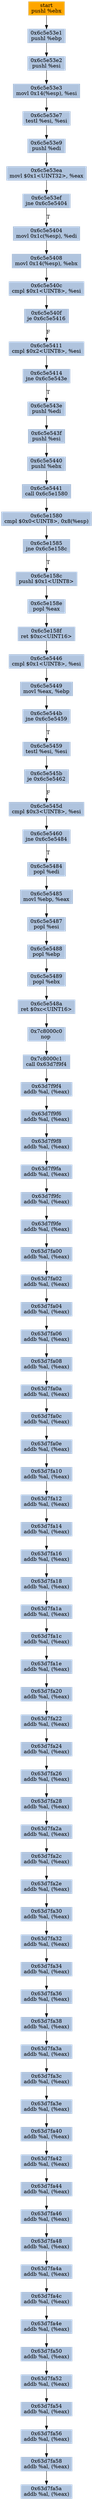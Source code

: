 digraph G {
node[shape=rectangle,style=filled,fillcolor=lightsteelblue,color=lightsteelblue]
bgcolor="transparent"
a0x6c5e53e0pushl_ebx[label="start\npushl %ebx",color="lightgrey",fillcolor="orange"];
a0x6c5e53e1pushl_ebp[label="0x6c5e53e1\npushl %ebp"];
a0x6c5e53e2pushl_esi[label="0x6c5e53e2\npushl %esi"];
a0x6c5e53e3movl_0x14esp__esi[label="0x6c5e53e3\nmovl 0x14(%esp), %esi"];
a0x6c5e53e7testl_esi_esi[label="0x6c5e53e7\ntestl %esi, %esi"];
a0x6c5e53e9pushl_edi[label="0x6c5e53e9\npushl %edi"];
a0x6c5e53eamovl_0x1UINT32_eax[label="0x6c5e53ea\nmovl $0x1<UINT32>, %eax"];
a0x6c5e53efjne_0x6c5e5404[label="0x6c5e53ef\njne 0x6c5e5404"];
a0x6c5e5404movl_0x1cesp__edi[label="0x6c5e5404\nmovl 0x1c(%esp), %edi"];
a0x6c5e5408movl_0x14esp__ebx[label="0x6c5e5408\nmovl 0x14(%esp), %ebx"];
a0x6c5e540ccmpl_0x1UINT8_esi[label="0x6c5e540c\ncmpl $0x1<UINT8>, %esi"];
a0x6c5e540fje_0x6c5e5416[label="0x6c5e540f\nje 0x6c5e5416"];
a0x6c5e5411cmpl_0x2UINT8_esi[label="0x6c5e5411\ncmpl $0x2<UINT8>, %esi"];
a0x6c5e5414jne_0x6c5e543e[label="0x6c5e5414\njne 0x6c5e543e"];
a0x6c5e543epushl_edi[label="0x6c5e543e\npushl %edi"];
a0x6c5e543fpushl_esi[label="0x6c5e543f\npushl %esi"];
a0x6c5e5440pushl_ebx[label="0x6c5e5440\npushl %ebx"];
a0x6c5e5441call_0x6c5e1580[label="0x6c5e5441\ncall 0x6c5e1580"];
a0x6c5e1580cmpl_0x0UINT8_0x8esp_[label="0x6c5e1580\ncmpl $0x0<UINT8>, 0x8(%esp)"];
a0x6c5e1585jne_0x6c5e158c[label="0x6c5e1585\njne 0x6c5e158c"];
a0x6c5e158cpushl_0x1UINT8[label="0x6c5e158c\npushl $0x1<UINT8>"];
a0x6c5e158epopl_eax[label="0x6c5e158e\npopl %eax"];
a0x6c5e158fret_0xcUINT16[label="0x6c5e158f\nret $0xc<UINT16>"];
a0x6c5e5446cmpl_0x1UINT8_esi[label="0x6c5e5446\ncmpl $0x1<UINT8>, %esi"];
a0x6c5e5449movl_eax_ebp[label="0x6c5e5449\nmovl %eax, %ebp"];
a0x6c5e544bjne_0x6c5e5459[label="0x6c5e544b\njne 0x6c5e5459"];
a0x6c5e5459testl_esi_esi[label="0x6c5e5459\ntestl %esi, %esi"];
a0x6c5e545bje_0x6c5e5462[label="0x6c5e545b\nje 0x6c5e5462"];
a0x6c5e545dcmpl_0x3UINT8_esi[label="0x6c5e545d\ncmpl $0x3<UINT8>, %esi"];
a0x6c5e5460jne_0x6c5e5484[label="0x6c5e5460\njne 0x6c5e5484"];
a0x6c5e5484popl_edi[label="0x6c5e5484\npopl %edi"];
a0x6c5e5485movl_ebp_eax[label="0x6c5e5485\nmovl %ebp, %eax"];
a0x6c5e5487popl_esi[label="0x6c5e5487\npopl %esi"];
a0x6c5e5488popl_ebp[label="0x6c5e5488\npopl %ebp"];
a0x6c5e5489popl_ebx[label="0x6c5e5489\npopl %ebx"];
a0x6c5e548aret_0xcUINT16[label="0x6c5e548a\nret $0xc<UINT16>"];
a0x7c8000c0nop_[label="0x7c8000c0\nnop "];
a0x7c8000c1call_0x63d7f9f4[label="0x7c8000c1\ncall 0x63d7f9f4"];
a0x63d7f9f4addb_al_eax_[label="0x63d7f9f4\naddb %al, (%eax)"];
a0x63d7f9f6addb_al_eax_[label="0x63d7f9f6\naddb %al, (%eax)"];
a0x63d7f9f8addb_al_eax_[label="0x63d7f9f8\naddb %al, (%eax)"];
a0x63d7f9faaddb_al_eax_[label="0x63d7f9fa\naddb %al, (%eax)"];
a0x63d7f9fcaddb_al_eax_[label="0x63d7f9fc\naddb %al, (%eax)"];
a0x63d7f9feaddb_al_eax_[label="0x63d7f9fe\naddb %al, (%eax)"];
a0x63d7fa00addb_al_eax_[label="0x63d7fa00\naddb %al, (%eax)"];
a0x63d7fa02addb_al_eax_[label="0x63d7fa02\naddb %al, (%eax)"];
a0x63d7fa04addb_al_eax_[label="0x63d7fa04\naddb %al, (%eax)"];
a0x63d7fa06addb_al_eax_[label="0x63d7fa06\naddb %al, (%eax)"];
a0x63d7fa08addb_al_eax_[label="0x63d7fa08\naddb %al, (%eax)"];
a0x63d7fa0aaddb_al_eax_[label="0x63d7fa0a\naddb %al, (%eax)"];
a0x63d7fa0caddb_al_eax_[label="0x63d7fa0c\naddb %al, (%eax)"];
a0x63d7fa0eaddb_al_eax_[label="0x63d7fa0e\naddb %al, (%eax)"];
a0x63d7fa10addb_al_eax_[label="0x63d7fa10\naddb %al, (%eax)"];
a0x63d7fa12addb_al_eax_[label="0x63d7fa12\naddb %al, (%eax)"];
a0x63d7fa14addb_al_eax_[label="0x63d7fa14\naddb %al, (%eax)"];
a0x63d7fa16addb_al_eax_[label="0x63d7fa16\naddb %al, (%eax)"];
a0x63d7fa18addb_al_eax_[label="0x63d7fa18\naddb %al, (%eax)"];
a0x63d7fa1aaddb_al_eax_[label="0x63d7fa1a\naddb %al, (%eax)"];
a0x63d7fa1caddb_al_eax_[label="0x63d7fa1c\naddb %al, (%eax)"];
a0x63d7fa1eaddb_al_eax_[label="0x63d7fa1e\naddb %al, (%eax)"];
a0x63d7fa20addb_al_eax_[label="0x63d7fa20\naddb %al, (%eax)"];
a0x63d7fa22addb_al_eax_[label="0x63d7fa22\naddb %al, (%eax)"];
a0x63d7fa24addb_al_eax_[label="0x63d7fa24\naddb %al, (%eax)"];
a0x63d7fa26addb_al_eax_[label="0x63d7fa26\naddb %al, (%eax)"];
a0x63d7fa28addb_al_eax_[label="0x63d7fa28\naddb %al, (%eax)"];
a0x63d7fa2aaddb_al_eax_[label="0x63d7fa2a\naddb %al, (%eax)"];
a0x63d7fa2caddb_al_eax_[label="0x63d7fa2c\naddb %al, (%eax)"];
a0x63d7fa2eaddb_al_eax_[label="0x63d7fa2e\naddb %al, (%eax)"];
a0x63d7fa30addb_al_eax_[label="0x63d7fa30\naddb %al, (%eax)"];
a0x63d7fa32addb_al_eax_[label="0x63d7fa32\naddb %al, (%eax)"];
a0x63d7fa34addb_al_eax_[label="0x63d7fa34\naddb %al, (%eax)"];
a0x63d7fa36addb_al_eax_[label="0x63d7fa36\naddb %al, (%eax)"];
a0x63d7fa38addb_al_eax_[label="0x63d7fa38\naddb %al, (%eax)"];
a0x63d7fa3aaddb_al_eax_[label="0x63d7fa3a\naddb %al, (%eax)"];
a0x63d7fa3caddb_al_eax_[label="0x63d7fa3c\naddb %al, (%eax)"];
a0x63d7fa3eaddb_al_eax_[label="0x63d7fa3e\naddb %al, (%eax)"];
a0x63d7fa40addb_al_eax_[label="0x63d7fa40\naddb %al, (%eax)"];
a0x63d7fa42addb_al_eax_[label="0x63d7fa42\naddb %al, (%eax)"];
a0x63d7fa44addb_al_eax_[label="0x63d7fa44\naddb %al, (%eax)"];
a0x63d7fa46addb_al_eax_[label="0x63d7fa46\naddb %al, (%eax)"];
a0x63d7fa48addb_al_eax_[label="0x63d7fa48\naddb %al, (%eax)"];
a0x63d7fa4aaddb_al_eax_[label="0x63d7fa4a\naddb %al, (%eax)"];
a0x63d7fa4caddb_al_eax_[label="0x63d7fa4c\naddb %al, (%eax)"];
a0x63d7fa4eaddb_al_eax_[label="0x63d7fa4e\naddb %al, (%eax)"];
a0x63d7fa50addb_al_eax_[label="0x63d7fa50\naddb %al, (%eax)"];
a0x63d7fa52addb_al_eax_[label="0x63d7fa52\naddb %al, (%eax)"];
a0x63d7fa54addb_al_eax_[label="0x63d7fa54\naddb %al, (%eax)"];
a0x63d7fa56addb_al_eax_[label="0x63d7fa56\naddb %al, (%eax)"];
a0x63d7fa58addb_al_eax_[label="0x63d7fa58\naddb %al, (%eax)"];
a0x63d7fa5aaddb_al_eax_[label="0x63d7fa5a\naddb %al, (%eax)"];
a0x6c5e53e0pushl_ebx -> a0x6c5e53e1pushl_ebp [color="#000000"];
a0x6c5e53e1pushl_ebp -> a0x6c5e53e2pushl_esi [color="#000000"];
a0x6c5e53e2pushl_esi -> a0x6c5e53e3movl_0x14esp__esi [color="#000000"];
a0x6c5e53e3movl_0x14esp__esi -> a0x6c5e53e7testl_esi_esi [color="#000000"];
a0x6c5e53e7testl_esi_esi -> a0x6c5e53e9pushl_edi [color="#000000"];
a0x6c5e53e9pushl_edi -> a0x6c5e53eamovl_0x1UINT32_eax [color="#000000"];
a0x6c5e53eamovl_0x1UINT32_eax -> a0x6c5e53efjne_0x6c5e5404 [color="#000000"];
a0x6c5e53efjne_0x6c5e5404 -> a0x6c5e5404movl_0x1cesp__edi [color="#000000",label="T"];
a0x6c5e5404movl_0x1cesp__edi -> a0x6c5e5408movl_0x14esp__ebx [color="#000000"];
a0x6c5e5408movl_0x14esp__ebx -> a0x6c5e540ccmpl_0x1UINT8_esi [color="#000000"];
a0x6c5e540ccmpl_0x1UINT8_esi -> a0x6c5e540fje_0x6c5e5416 [color="#000000"];
a0x6c5e540fje_0x6c5e5416 -> a0x6c5e5411cmpl_0x2UINT8_esi [color="#000000",label="F"];
a0x6c5e5411cmpl_0x2UINT8_esi -> a0x6c5e5414jne_0x6c5e543e [color="#000000"];
a0x6c5e5414jne_0x6c5e543e -> a0x6c5e543epushl_edi [color="#000000",label="T"];
a0x6c5e543epushl_edi -> a0x6c5e543fpushl_esi [color="#000000"];
a0x6c5e543fpushl_esi -> a0x6c5e5440pushl_ebx [color="#000000"];
a0x6c5e5440pushl_ebx -> a0x6c5e5441call_0x6c5e1580 [color="#000000"];
a0x6c5e5441call_0x6c5e1580 -> a0x6c5e1580cmpl_0x0UINT8_0x8esp_ [color="#000000"];
a0x6c5e1580cmpl_0x0UINT8_0x8esp_ -> a0x6c5e1585jne_0x6c5e158c [color="#000000"];
a0x6c5e1585jne_0x6c5e158c -> a0x6c5e158cpushl_0x1UINT8 [color="#000000",label="T"];
a0x6c5e158cpushl_0x1UINT8 -> a0x6c5e158epopl_eax [color="#000000"];
a0x6c5e158epopl_eax -> a0x6c5e158fret_0xcUINT16 [color="#000000"];
a0x6c5e158fret_0xcUINT16 -> a0x6c5e5446cmpl_0x1UINT8_esi [color="#000000"];
a0x6c5e5446cmpl_0x1UINT8_esi -> a0x6c5e5449movl_eax_ebp [color="#000000"];
a0x6c5e5449movl_eax_ebp -> a0x6c5e544bjne_0x6c5e5459 [color="#000000"];
a0x6c5e544bjne_0x6c5e5459 -> a0x6c5e5459testl_esi_esi [color="#000000",label="T"];
a0x6c5e5459testl_esi_esi -> a0x6c5e545bje_0x6c5e5462 [color="#000000"];
a0x6c5e545bje_0x6c5e5462 -> a0x6c5e545dcmpl_0x3UINT8_esi [color="#000000",label="F"];
a0x6c5e545dcmpl_0x3UINT8_esi -> a0x6c5e5460jne_0x6c5e5484 [color="#000000"];
a0x6c5e5460jne_0x6c5e5484 -> a0x6c5e5484popl_edi [color="#000000",label="T"];
a0x6c5e5484popl_edi -> a0x6c5e5485movl_ebp_eax [color="#000000"];
a0x6c5e5485movl_ebp_eax -> a0x6c5e5487popl_esi [color="#000000"];
a0x6c5e5487popl_esi -> a0x6c5e5488popl_ebp [color="#000000"];
a0x6c5e5488popl_ebp -> a0x6c5e5489popl_ebx [color="#000000"];
a0x6c5e5489popl_ebx -> a0x6c5e548aret_0xcUINT16 [color="#000000"];
a0x6c5e548aret_0xcUINT16 -> a0x7c8000c0nop_ [color="#000000"];
a0x7c8000c0nop_ -> a0x7c8000c1call_0x63d7f9f4 [color="#000000"];
a0x7c8000c1call_0x63d7f9f4 -> a0x63d7f9f4addb_al_eax_ [color="#000000"];
a0x63d7f9f4addb_al_eax_ -> a0x63d7f9f6addb_al_eax_ [color="#000000"];
a0x63d7f9f6addb_al_eax_ -> a0x63d7f9f8addb_al_eax_ [color="#000000"];
a0x63d7f9f8addb_al_eax_ -> a0x63d7f9faaddb_al_eax_ [color="#000000"];
a0x63d7f9faaddb_al_eax_ -> a0x63d7f9fcaddb_al_eax_ [color="#000000"];
a0x63d7f9fcaddb_al_eax_ -> a0x63d7f9feaddb_al_eax_ [color="#000000"];
a0x63d7f9feaddb_al_eax_ -> a0x63d7fa00addb_al_eax_ [color="#000000"];
a0x63d7fa00addb_al_eax_ -> a0x63d7fa02addb_al_eax_ [color="#000000"];
a0x63d7fa02addb_al_eax_ -> a0x63d7fa04addb_al_eax_ [color="#000000"];
a0x63d7fa04addb_al_eax_ -> a0x63d7fa06addb_al_eax_ [color="#000000"];
a0x63d7fa06addb_al_eax_ -> a0x63d7fa08addb_al_eax_ [color="#000000"];
a0x63d7fa08addb_al_eax_ -> a0x63d7fa0aaddb_al_eax_ [color="#000000"];
a0x63d7fa0aaddb_al_eax_ -> a0x63d7fa0caddb_al_eax_ [color="#000000"];
a0x63d7fa0caddb_al_eax_ -> a0x63d7fa0eaddb_al_eax_ [color="#000000"];
a0x63d7fa0eaddb_al_eax_ -> a0x63d7fa10addb_al_eax_ [color="#000000"];
a0x63d7fa10addb_al_eax_ -> a0x63d7fa12addb_al_eax_ [color="#000000"];
a0x63d7fa12addb_al_eax_ -> a0x63d7fa14addb_al_eax_ [color="#000000"];
a0x63d7fa14addb_al_eax_ -> a0x63d7fa16addb_al_eax_ [color="#000000"];
a0x63d7fa16addb_al_eax_ -> a0x63d7fa18addb_al_eax_ [color="#000000"];
a0x63d7fa18addb_al_eax_ -> a0x63d7fa1aaddb_al_eax_ [color="#000000"];
a0x63d7fa1aaddb_al_eax_ -> a0x63d7fa1caddb_al_eax_ [color="#000000"];
a0x63d7fa1caddb_al_eax_ -> a0x63d7fa1eaddb_al_eax_ [color="#000000"];
a0x63d7fa1eaddb_al_eax_ -> a0x63d7fa20addb_al_eax_ [color="#000000"];
a0x63d7fa20addb_al_eax_ -> a0x63d7fa22addb_al_eax_ [color="#000000"];
a0x63d7fa22addb_al_eax_ -> a0x63d7fa24addb_al_eax_ [color="#000000"];
a0x63d7fa24addb_al_eax_ -> a0x63d7fa26addb_al_eax_ [color="#000000"];
a0x63d7fa26addb_al_eax_ -> a0x63d7fa28addb_al_eax_ [color="#000000"];
a0x63d7fa28addb_al_eax_ -> a0x63d7fa2aaddb_al_eax_ [color="#000000"];
a0x63d7fa2aaddb_al_eax_ -> a0x63d7fa2caddb_al_eax_ [color="#000000"];
a0x63d7fa2caddb_al_eax_ -> a0x63d7fa2eaddb_al_eax_ [color="#000000"];
a0x63d7fa2eaddb_al_eax_ -> a0x63d7fa30addb_al_eax_ [color="#000000"];
a0x63d7fa30addb_al_eax_ -> a0x63d7fa32addb_al_eax_ [color="#000000"];
a0x63d7fa32addb_al_eax_ -> a0x63d7fa34addb_al_eax_ [color="#000000"];
a0x63d7fa34addb_al_eax_ -> a0x63d7fa36addb_al_eax_ [color="#000000"];
a0x63d7fa36addb_al_eax_ -> a0x63d7fa38addb_al_eax_ [color="#000000"];
a0x63d7fa38addb_al_eax_ -> a0x63d7fa3aaddb_al_eax_ [color="#000000"];
a0x63d7fa3aaddb_al_eax_ -> a0x63d7fa3caddb_al_eax_ [color="#000000"];
a0x63d7fa3caddb_al_eax_ -> a0x63d7fa3eaddb_al_eax_ [color="#000000"];
a0x63d7fa3eaddb_al_eax_ -> a0x63d7fa40addb_al_eax_ [color="#000000"];
a0x63d7fa40addb_al_eax_ -> a0x63d7fa42addb_al_eax_ [color="#000000"];
a0x63d7fa42addb_al_eax_ -> a0x63d7fa44addb_al_eax_ [color="#000000"];
a0x63d7fa44addb_al_eax_ -> a0x63d7fa46addb_al_eax_ [color="#000000"];
a0x63d7fa46addb_al_eax_ -> a0x63d7fa48addb_al_eax_ [color="#000000"];
a0x63d7fa48addb_al_eax_ -> a0x63d7fa4aaddb_al_eax_ [color="#000000"];
a0x63d7fa4aaddb_al_eax_ -> a0x63d7fa4caddb_al_eax_ [color="#000000"];
a0x63d7fa4caddb_al_eax_ -> a0x63d7fa4eaddb_al_eax_ [color="#000000"];
a0x63d7fa4eaddb_al_eax_ -> a0x63d7fa50addb_al_eax_ [color="#000000"];
a0x63d7fa50addb_al_eax_ -> a0x63d7fa52addb_al_eax_ [color="#000000"];
a0x63d7fa52addb_al_eax_ -> a0x63d7fa54addb_al_eax_ [color="#000000"];
a0x63d7fa54addb_al_eax_ -> a0x63d7fa56addb_al_eax_ [color="#000000"];
a0x63d7fa56addb_al_eax_ -> a0x63d7fa58addb_al_eax_ [color="#000000"];
a0x63d7fa58addb_al_eax_ -> a0x63d7fa5aaddb_al_eax_ [color="#000000"];
}
